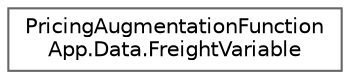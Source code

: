digraph "Graphical Class Hierarchy"
{
 // LATEX_PDF_SIZE
  bgcolor="transparent";
  edge [fontname=Helvetica,fontsize=10,labelfontname=Helvetica,labelfontsize=10];
  node [fontname=Helvetica,fontsize=10,shape=box,height=0.2,width=0.4];
  rankdir="LR";
  Node0 [id="Node000000",label="PricingAugmentationFunction\lApp.Data.FreightVariable",height=0.2,width=0.4,color="grey40", fillcolor="white", style="filled",URL="$class_pricing_augmentation_function_app_1_1_data_1_1_freight_variable.html",tooltip=" "];
}
